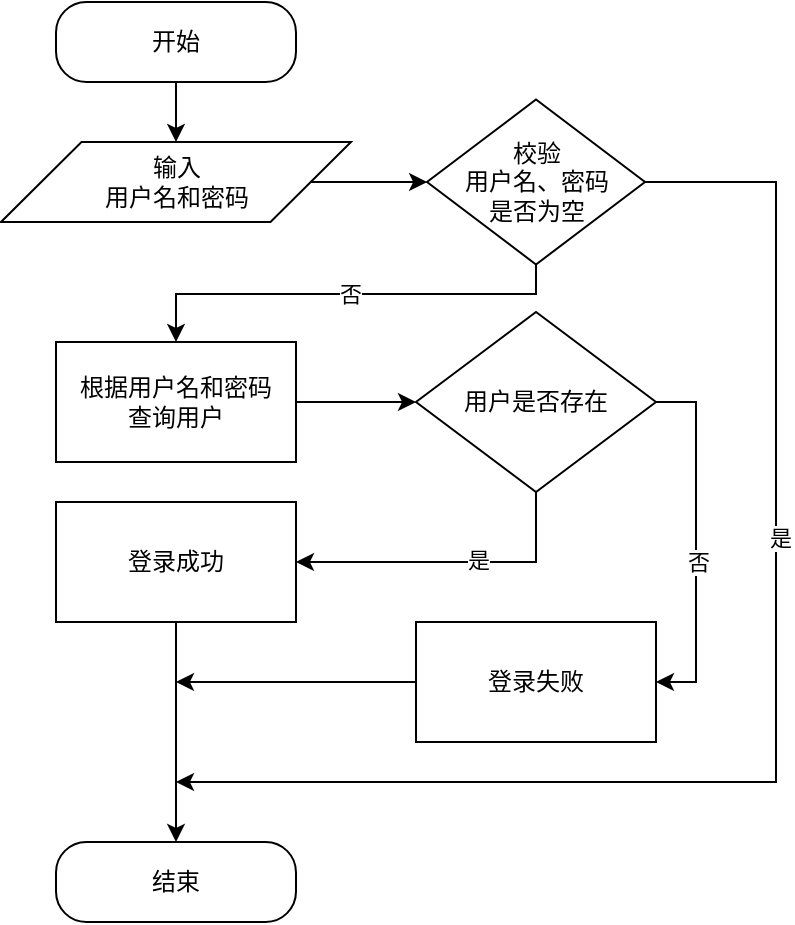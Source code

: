 <mxfile version="17.4.5" type="github">
  <diagram id="C5RBs43oDa-KdzZeNtuy" name="Page-1">
    <mxGraphModel dx="1422" dy="754" grid="1" gridSize="10" guides="1" tooltips="1" connect="1" arrows="1" fold="1" page="1" pageScale="1" pageWidth="827" pageHeight="1169" math="0" shadow="0">
      <root>
        <mxCell id="WIyWlLk6GJQsqaUBKTNV-0" />
        <mxCell id="WIyWlLk6GJQsqaUBKTNV-1" parent="WIyWlLk6GJQsqaUBKTNV-0" />
        <mxCell id="aN0HAKZT7_u-cwa_-y7R-6" style="edgeStyle=orthogonalEdgeStyle;rounded=0;orthogonalLoop=1;jettySize=auto;html=1;entryX=0.5;entryY=0;entryDx=0;entryDy=0;" parent="WIyWlLk6GJQsqaUBKTNV-1" target="aN0HAKZT7_u-cwa_-y7R-0" edge="1">
          <mxGeometry relative="1" as="geometry">
            <mxPoint x="220" y="170" as="targetPoint" />
            <mxPoint x="220" y="150" as="sourcePoint" />
          </mxGeometry>
        </mxCell>
        <mxCell id="WIyWlLk6GJQsqaUBKTNV-11" value="结束" style="rounded=1;whiteSpace=wrap;html=1;fontSize=12;glass=0;strokeWidth=1;shadow=0;arcSize=38;" parent="WIyWlLk6GJQsqaUBKTNV-1" vertex="1">
          <mxGeometry x="160" y="530" width="120" height="40" as="geometry" />
        </mxCell>
        <mxCell id="JZTR_e5X0-ycpCvXNEsE-2" value="" style="edgeStyle=orthogonalEdgeStyle;rounded=0;orthogonalLoop=1;jettySize=auto;html=1;" edge="1" parent="WIyWlLk6GJQsqaUBKTNV-1" source="aN0HAKZT7_u-cwa_-y7R-0" target="JZTR_e5X0-ycpCvXNEsE-1">
          <mxGeometry relative="1" as="geometry" />
        </mxCell>
        <mxCell id="aN0HAKZT7_u-cwa_-y7R-0" value="输入&lt;br&gt;用户名和密码" style="shape=parallelogram;html=1;strokeWidth=1;perimeter=parallelogramPerimeter;whiteSpace=wrap;rounded=1;arcSize=0;size=0.23;" parent="WIyWlLk6GJQsqaUBKTNV-1" vertex="1">
          <mxGeometry x="132.5" y="180" width="175" height="40" as="geometry" />
        </mxCell>
        <mxCell id="JZTR_e5X0-ycpCvXNEsE-6" value="" style="edgeStyle=orthogonalEdgeStyle;rounded=0;orthogonalLoop=1;jettySize=auto;html=1;entryX=0.5;entryY=0;entryDx=0;entryDy=0;" edge="1" parent="WIyWlLk6GJQsqaUBKTNV-1" target="JZTR_e5X0-ycpCvXNEsE-5">
          <mxGeometry relative="1" as="geometry">
            <mxPoint x="400" y="237.25" as="sourcePoint" />
            <mxPoint x="220" y="276" as="targetPoint" />
            <Array as="points">
              <mxPoint x="400" y="256" />
              <mxPoint x="220" y="256" />
            </Array>
          </mxGeometry>
        </mxCell>
        <mxCell id="JZTR_e5X0-ycpCvXNEsE-9" value="否" style="edgeLabel;html=1;align=center;verticalAlign=middle;resizable=0;points=[];" vertex="1" connectable="0" parent="JZTR_e5X0-ycpCvXNEsE-6">
          <mxGeometry x="-0.371" y="4" relative="1" as="geometry">
            <mxPoint x="-42" y="-4" as="offset" />
          </mxGeometry>
        </mxCell>
        <mxCell id="JZTR_e5X0-ycpCvXNEsE-14" style="edgeStyle=orthogonalEdgeStyle;rounded=0;orthogonalLoop=1;jettySize=auto;html=1;exitX=1;exitY=0.5;exitDx=0;exitDy=0;" edge="1" parent="WIyWlLk6GJQsqaUBKTNV-1" source="JZTR_e5X0-ycpCvXNEsE-1">
          <mxGeometry relative="1" as="geometry">
            <mxPoint x="220" y="500" as="targetPoint" />
            <Array as="points">
              <mxPoint x="520" y="200" />
              <mxPoint x="520" y="500" />
            </Array>
          </mxGeometry>
        </mxCell>
        <mxCell id="JZTR_e5X0-ycpCvXNEsE-20" value="是" style="edgeLabel;html=1;align=center;verticalAlign=middle;resizable=0;points=[];" vertex="1" connectable="0" parent="JZTR_e5X0-ycpCvXNEsE-14">
          <mxGeometry x="-0.268" y="2" relative="1" as="geometry">
            <mxPoint as="offset" />
          </mxGeometry>
        </mxCell>
        <mxCell id="JZTR_e5X0-ycpCvXNEsE-1" value="校验&lt;br&gt;用户名、密码&lt;br&gt;是否为空" style="rhombus;whiteSpace=wrap;html=1;strokeWidth=1;rounded=1;arcSize=0;" vertex="1" parent="WIyWlLk6GJQsqaUBKTNV-1">
          <mxGeometry x="345.5" y="158.75" width="109" height="82.5" as="geometry" />
        </mxCell>
        <mxCell id="JZTR_e5X0-ycpCvXNEsE-8" value="" style="edgeStyle=orthogonalEdgeStyle;rounded=0;orthogonalLoop=1;jettySize=auto;html=1;" edge="1" parent="WIyWlLk6GJQsqaUBKTNV-1" source="JZTR_e5X0-ycpCvXNEsE-5" target="JZTR_e5X0-ycpCvXNEsE-7">
          <mxGeometry relative="1" as="geometry" />
        </mxCell>
        <mxCell id="JZTR_e5X0-ycpCvXNEsE-5" value="根据用户名和密码&lt;br&gt;查询用户" style="whiteSpace=wrap;html=1;strokeWidth=1;rounded=1;arcSize=0;" vertex="1" parent="WIyWlLk6GJQsqaUBKTNV-1">
          <mxGeometry x="160" y="280" width="120" height="60" as="geometry" />
        </mxCell>
        <mxCell id="JZTR_e5X0-ycpCvXNEsE-11" value="" style="edgeStyle=orthogonalEdgeStyle;rounded=0;orthogonalLoop=1;jettySize=auto;html=1;" edge="1" parent="WIyWlLk6GJQsqaUBKTNV-1" source="JZTR_e5X0-ycpCvXNEsE-7" target="JZTR_e5X0-ycpCvXNEsE-10">
          <mxGeometry relative="1" as="geometry">
            <Array as="points">
              <mxPoint x="400" y="390" />
            </Array>
          </mxGeometry>
        </mxCell>
        <mxCell id="JZTR_e5X0-ycpCvXNEsE-12" value="是" style="edgeLabel;html=1;align=center;verticalAlign=middle;resizable=0;points=[];" vertex="1" connectable="0" parent="JZTR_e5X0-ycpCvXNEsE-11">
          <mxGeometry x="-0.174" y="3" relative="1" as="geometry">
            <mxPoint y="-4" as="offset" />
          </mxGeometry>
        </mxCell>
        <mxCell id="JZTR_e5X0-ycpCvXNEsE-17" value="" style="edgeStyle=orthogonalEdgeStyle;rounded=0;orthogonalLoop=1;jettySize=auto;html=1;" edge="1" parent="WIyWlLk6GJQsqaUBKTNV-1" source="JZTR_e5X0-ycpCvXNEsE-7" target="JZTR_e5X0-ycpCvXNEsE-16">
          <mxGeometry relative="1" as="geometry">
            <Array as="points">
              <mxPoint x="480" y="310" />
              <mxPoint x="480" y="450" />
            </Array>
          </mxGeometry>
        </mxCell>
        <mxCell id="JZTR_e5X0-ycpCvXNEsE-18" value="否" style="edgeLabel;html=1;align=center;verticalAlign=middle;resizable=0;points=[];" vertex="1" connectable="0" parent="JZTR_e5X0-ycpCvXNEsE-17">
          <mxGeometry x="0.211" y="1" relative="1" as="geometry">
            <mxPoint y="-9" as="offset" />
          </mxGeometry>
        </mxCell>
        <mxCell id="JZTR_e5X0-ycpCvXNEsE-7" value="用户是否存在" style="rhombus;whiteSpace=wrap;html=1;strokeWidth=1;rounded=1;arcSize=0;" vertex="1" parent="WIyWlLk6GJQsqaUBKTNV-1">
          <mxGeometry x="340" y="265" width="120" height="90" as="geometry" />
        </mxCell>
        <mxCell id="JZTR_e5X0-ycpCvXNEsE-15" style="edgeStyle=orthogonalEdgeStyle;rounded=0;orthogonalLoop=1;jettySize=auto;html=1;exitX=0.5;exitY=1;exitDx=0;exitDy=0;entryX=0.5;entryY=0;entryDx=0;entryDy=0;" edge="1" parent="WIyWlLk6GJQsqaUBKTNV-1" source="JZTR_e5X0-ycpCvXNEsE-10" target="WIyWlLk6GJQsqaUBKTNV-11">
          <mxGeometry relative="1" as="geometry" />
        </mxCell>
        <mxCell id="JZTR_e5X0-ycpCvXNEsE-10" value="登录成功" style="whiteSpace=wrap;html=1;strokeWidth=1;rounded=1;arcSize=0;" vertex="1" parent="WIyWlLk6GJQsqaUBKTNV-1">
          <mxGeometry x="160" y="360" width="120" height="60" as="geometry" />
        </mxCell>
        <mxCell id="JZTR_e5X0-ycpCvXNEsE-13" value="开始" style="rounded=1;whiteSpace=wrap;html=1;fontSize=12;glass=0;strokeWidth=1;shadow=0;arcSize=38;" vertex="1" parent="WIyWlLk6GJQsqaUBKTNV-1">
          <mxGeometry x="160" y="110" width="120" height="40" as="geometry" />
        </mxCell>
        <mxCell id="JZTR_e5X0-ycpCvXNEsE-19" style="edgeStyle=orthogonalEdgeStyle;rounded=0;orthogonalLoop=1;jettySize=auto;html=1;exitX=0;exitY=0.5;exitDx=0;exitDy=0;" edge="1" parent="WIyWlLk6GJQsqaUBKTNV-1" source="JZTR_e5X0-ycpCvXNEsE-16">
          <mxGeometry relative="1" as="geometry">
            <mxPoint x="220" y="450" as="targetPoint" />
          </mxGeometry>
        </mxCell>
        <mxCell id="JZTR_e5X0-ycpCvXNEsE-16" value="登录失败" style="whiteSpace=wrap;html=1;strokeWidth=1;rounded=1;arcSize=0;" vertex="1" parent="WIyWlLk6GJQsqaUBKTNV-1">
          <mxGeometry x="340" y="420" width="120" height="60" as="geometry" />
        </mxCell>
      </root>
    </mxGraphModel>
  </diagram>
</mxfile>
